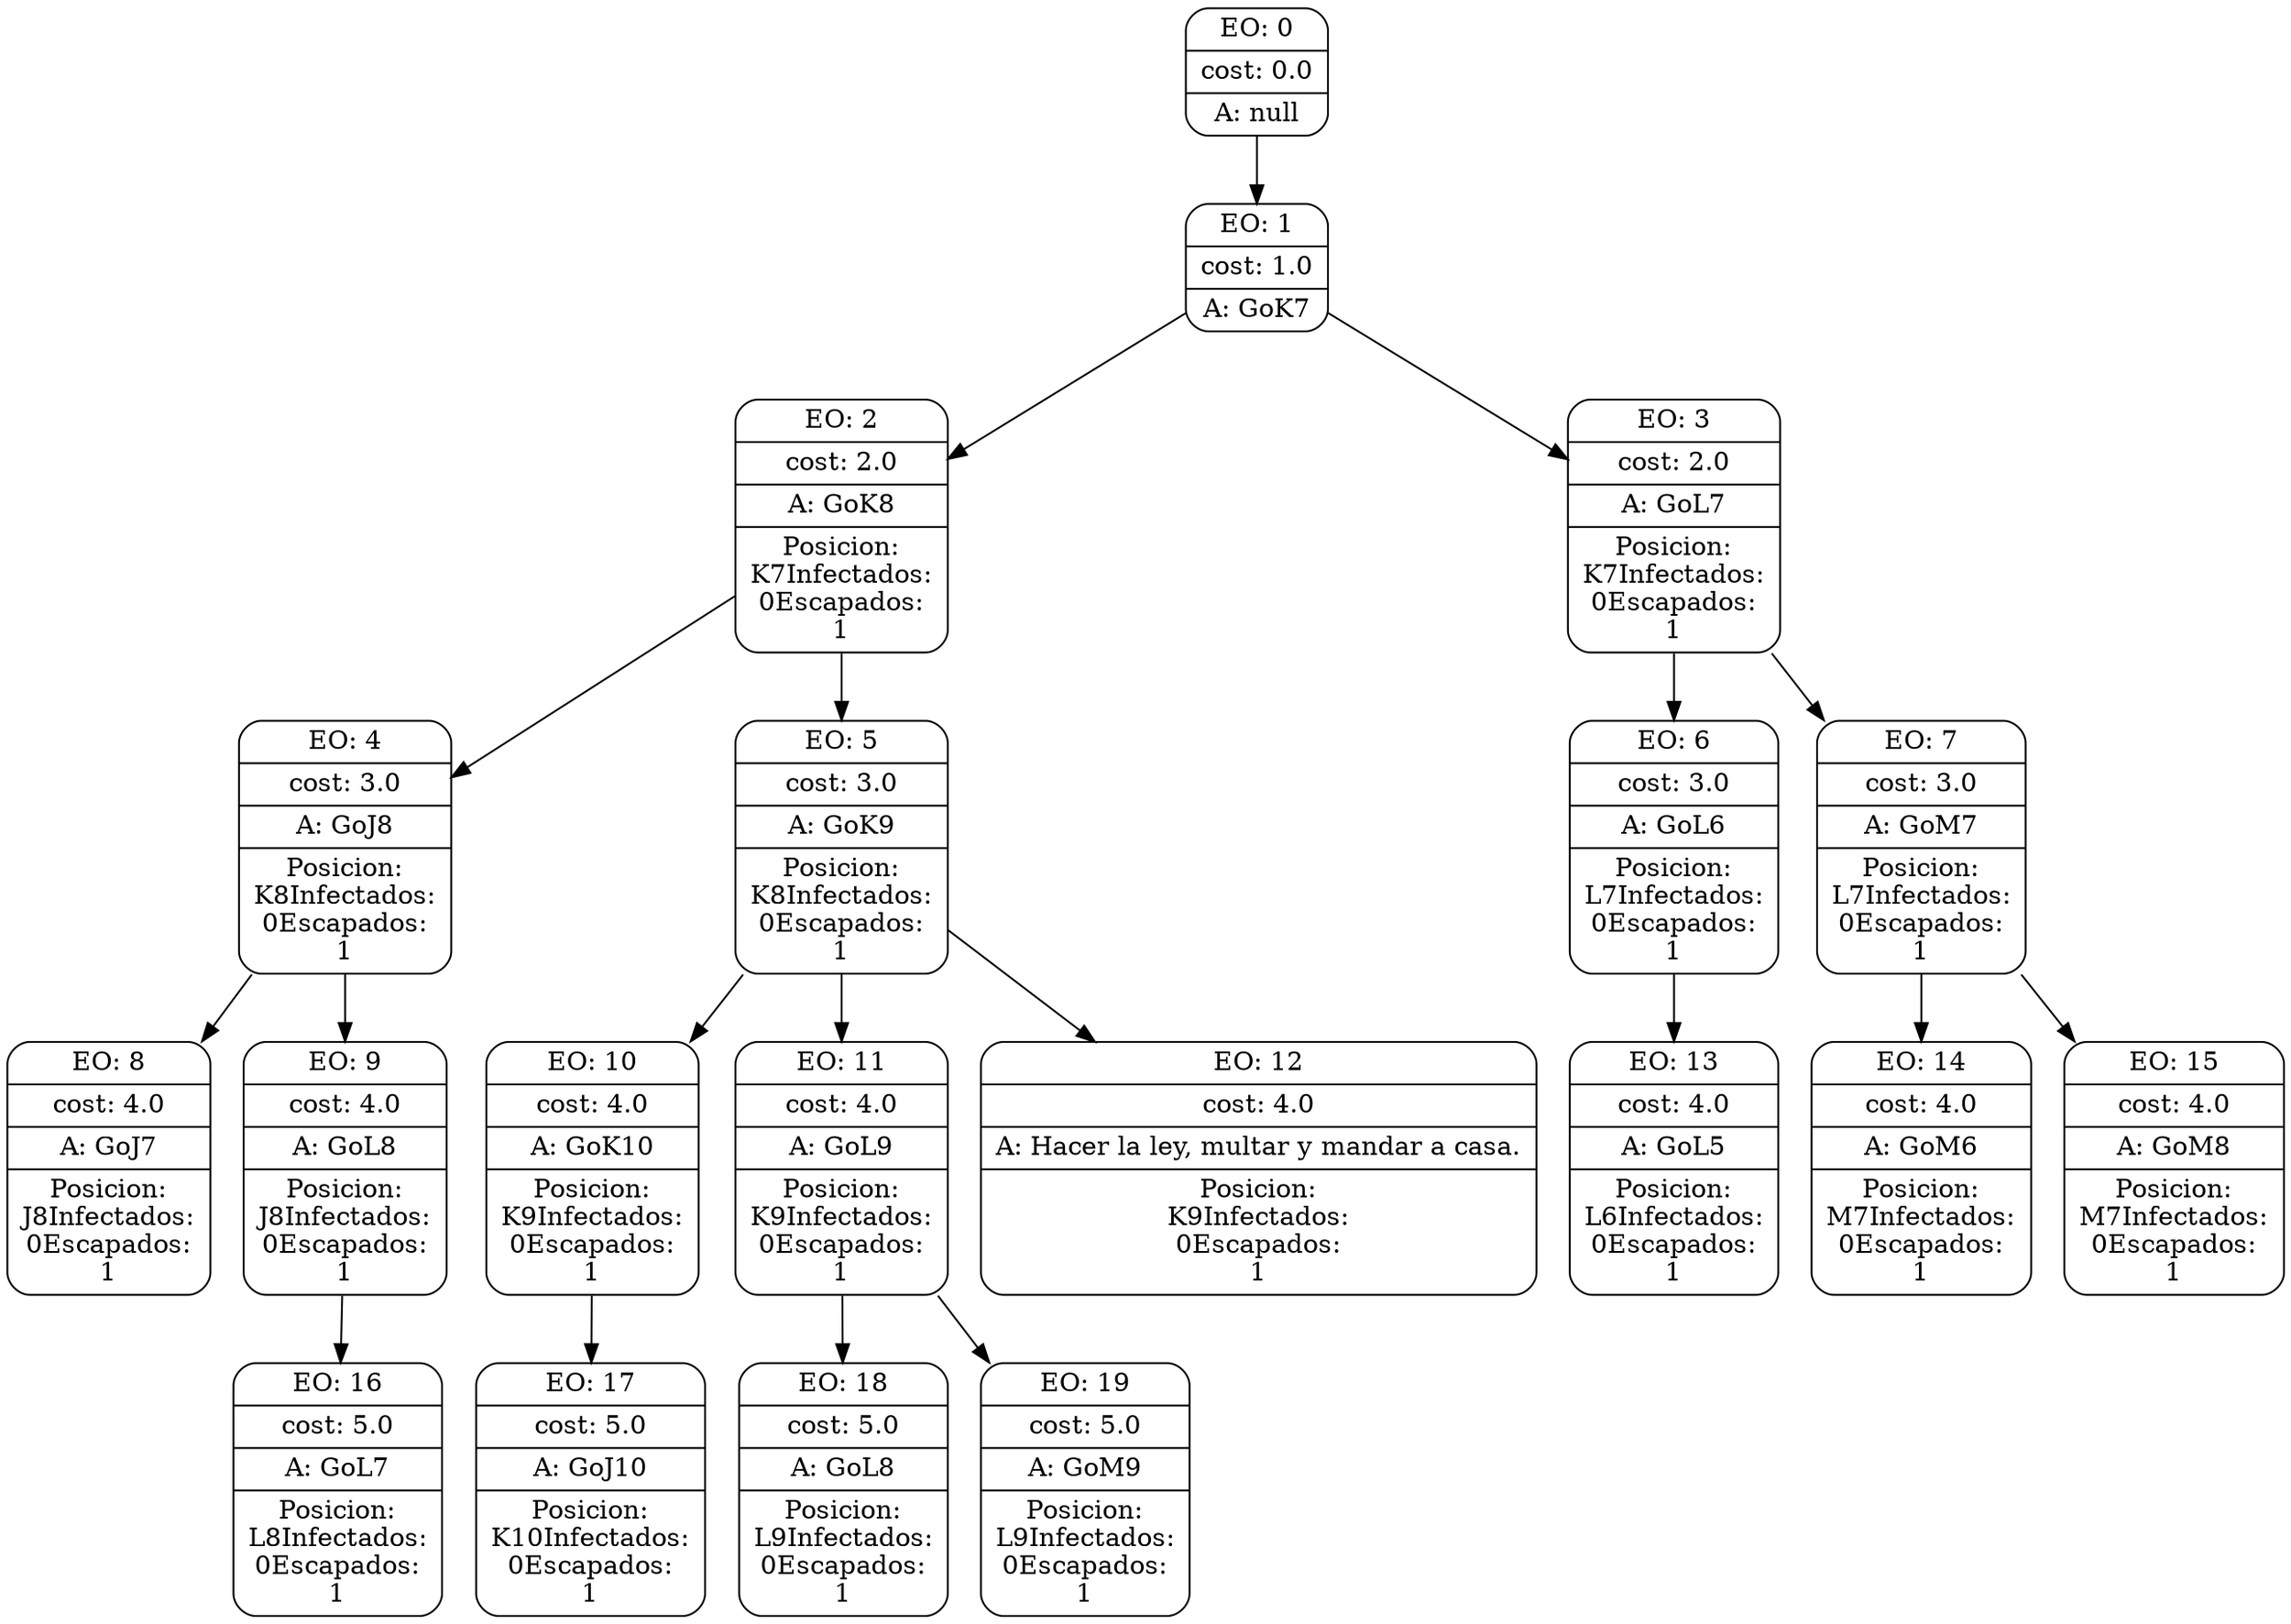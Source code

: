 digraph g {
node [shape = Mrecord];
nodo0[label="{EO: 0|cost: 0.0|A: null}"]
nodo1[label="{EO: 1|cost: 1.0|A: GoK7}"]
nodo2[label="{EO: 2|cost: 2.0|A: GoK8|Posicion:\nK7
Infectados:\n0
Escapados:\n1}"]
nodo4[label="{EO: 4|cost: 3.0|A: GoJ8|Posicion:\nK8
Infectados:\n0
Escapados:\n1}"]
nodo8[label="{EO: 8|cost: 4.0|A: GoJ7|Posicion:\nJ8
Infectados:\n0
Escapados:\n1}"]

nodo4 -> nodo8;
nodo9[label="{EO: 9|cost: 4.0|A: GoL8|Posicion:\nJ8
Infectados:\n0
Escapados:\n1}"]
nodo16[label="{EO: 16|cost: 5.0|A: GoL7|Posicion:\nL8
Infectados:\n0
Escapados:\n1}"]

nodo9 -> nodo16;

nodo4 -> nodo9;

nodo2 -> nodo4;
nodo5[label="{EO: 5|cost: 3.0|A: GoK9|Posicion:\nK8
Infectados:\n0
Escapados:\n1}"]
nodo10[label="{EO: 10|cost: 4.0|A: GoK10|Posicion:\nK9
Infectados:\n0
Escapados:\n1}"]
nodo17[label="{EO: 17|cost: 5.0|A: GoJ10|Posicion:\nK10
Infectados:\n0
Escapados:\n1}"]

nodo10 -> nodo17;

nodo5 -> nodo10;
nodo11[label="{EO: 11|cost: 4.0|A: GoL9|Posicion:\nK9
Infectados:\n0
Escapados:\n1}"]
nodo18[label="{EO: 18|cost: 5.0|A: GoL8|Posicion:\nL9
Infectados:\n0
Escapados:\n1}"]

nodo11 -> nodo18;
nodo19[label="{EO: 19|cost: 5.0|A: GoM9|Posicion:\nL9
Infectados:\n0
Escapados:\n1}"]

nodo11 -> nodo19;

nodo5 -> nodo11;
nodo12[label="{EO: 12|cost: 4.0|A: Hacer la ley, multar y mandar a casa.|Posicion:\nK9
Infectados:\n0
Escapados:\n1}"]

nodo5 -> nodo12;

nodo2 -> nodo5;

nodo1 -> nodo2;
nodo3[label="{EO: 3|cost: 2.0|A: GoL7|Posicion:\nK7
Infectados:\n0
Escapados:\n1}"]
nodo6[label="{EO: 6|cost: 3.0|A: GoL6|Posicion:\nL7
Infectados:\n0
Escapados:\n1}"]
nodo13[label="{EO: 13|cost: 4.0|A: GoL5|Posicion:\nL6
Infectados:\n0
Escapados:\n1}"]

nodo6 -> nodo13;

nodo3 -> nodo6;
nodo7[label="{EO: 7|cost: 3.0|A: GoM7|Posicion:\nL7
Infectados:\n0
Escapados:\n1}"]
nodo14[label="{EO: 14|cost: 4.0|A: GoM6|Posicion:\nM7
Infectados:\n0
Escapados:\n1}"]

nodo7 -> nodo14;
nodo15[label="{EO: 15|cost: 4.0|A: GoM8|Posicion:\nM7
Infectados:\n0
Escapados:\n1}"]

nodo7 -> nodo15;

nodo3 -> nodo7;

nodo1 -> nodo3;

nodo0 -> nodo1;


}